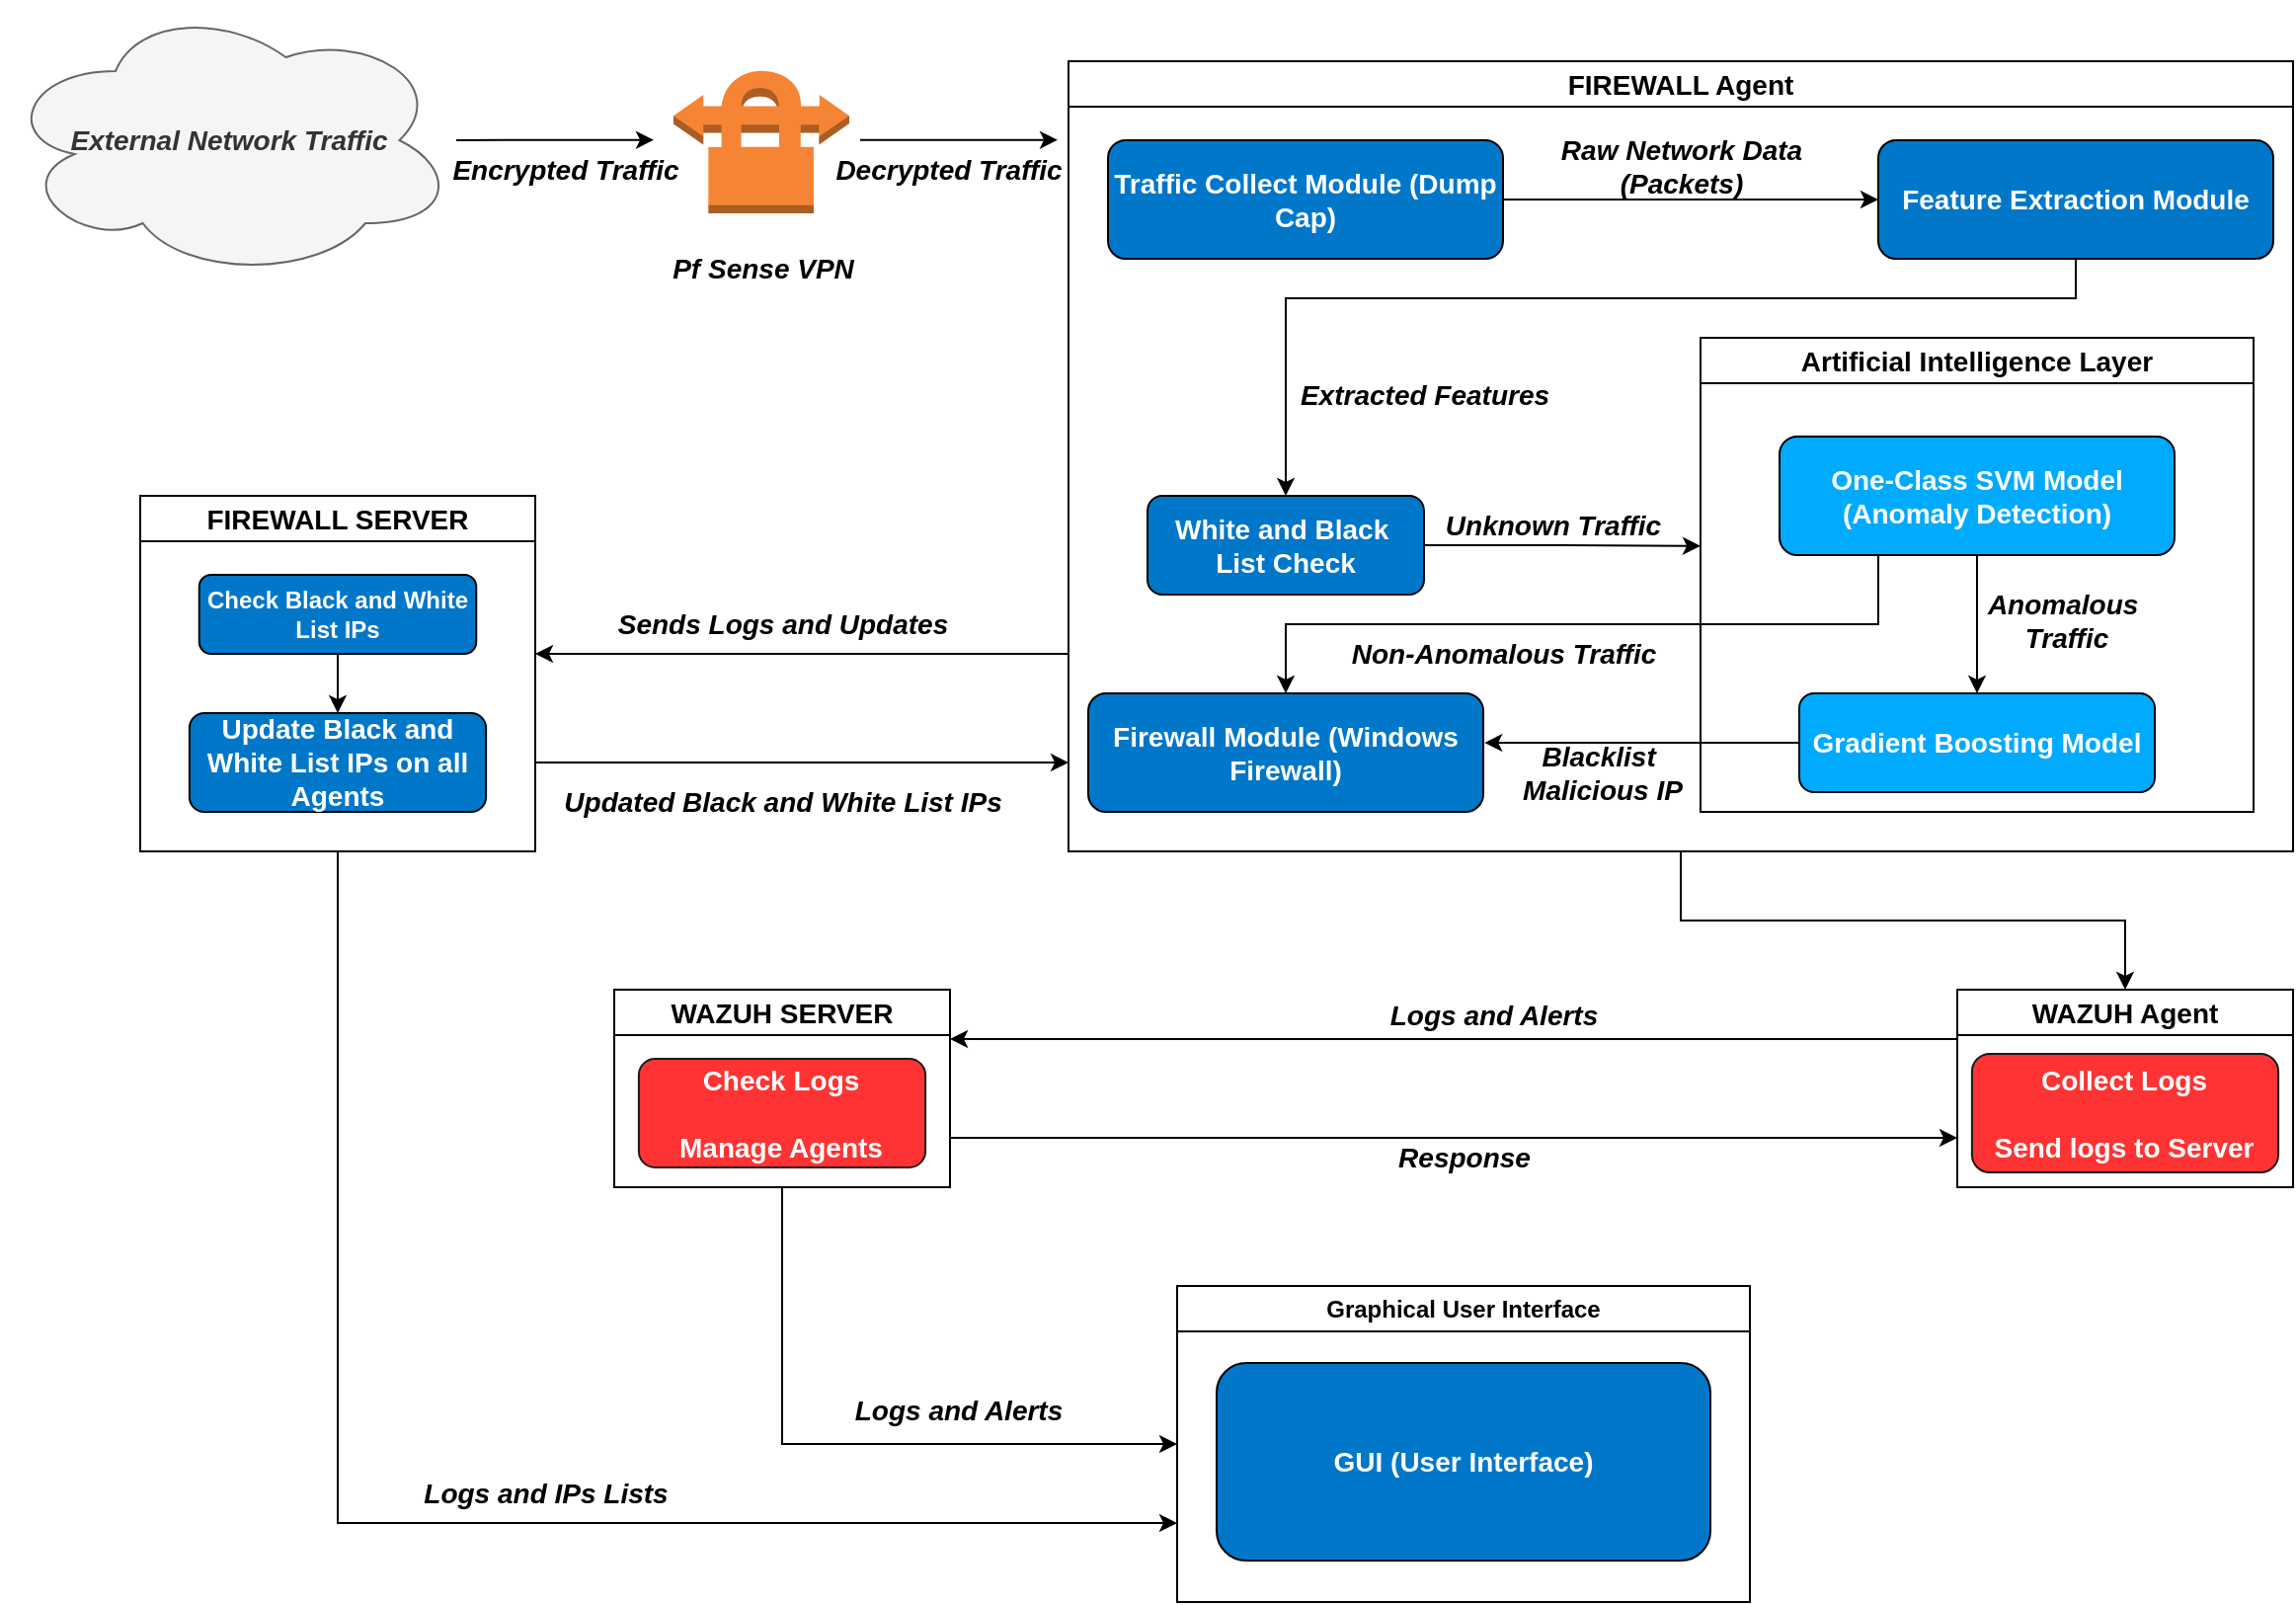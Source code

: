 <mxfile version="26.2.15">
  <diagram name="AI Firewall Architecture" id="Diagram123">
    <mxGraphModel dx="1303" dy="793" grid="1" gridSize="10" guides="1" tooltips="1" connect="1" arrows="1" fold="1" page="1" pageScale="1" pageWidth="827" pageHeight="1169" math="0" shadow="0">
      <root>
        <mxCell id="0" />
        <mxCell id="1" parent="0" />
        <mxCell id="ZCrj7sVBZ-Xa8Q-G66Wo-16" value="&lt;i&gt;&lt;b&gt;&lt;font style=&quot;font-size: 14px;&quot;&gt;External Network Traffic&lt;/font&gt;&lt;/b&gt;&lt;/i&gt;" style="ellipse;shape=cloud;whiteSpace=wrap;html=1;fillColor=#f5f5f5;fontColor=#333333;strokeColor=#666666;" parent="1" vertex="1">
          <mxGeometry x="20" y="370" width="230" height="140" as="geometry" />
        </mxCell>
        <mxCell id="ZCrj7sVBZ-Xa8Q-G66Wo-17" value="" style="outlineConnect=0;dashed=0;verticalLabelPosition=bottom;verticalAlign=top;align=center;html=1;shape=mxgraph.aws3.vpn_connection;fillColor=#F58534;gradientColor=none;" parent="1" vertex="1">
          <mxGeometry x="360" y="403" width="89" height="74" as="geometry" />
        </mxCell>
        <mxCell id="ZCrj7sVBZ-Xa8Q-G66Wo-18" value="&lt;b&gt;&lt;i&gt;&lt;font style=&quot;font-size: 14px;&quot;&gt;Pf Sense VPN&lt;/font&gt;&lt;/i&gt;&lt;/b&gt;" style="text;html=1;align=center;verticalAlign=middle;resizable=0;points=[];autosize=1;strokeColor=none;fillColor=none;" parent="1" vertex="1">
          <mxGeometry x="344.5" y="490" width="120" height="30" as="geometry" />
        </mxCell>
        <mxCell id="ZCrj7sVBZ-Xa8Q-G66Wo-51" style="edgeStyle=orthogonalEdgeStyle;rounded=0;orthogonalLoop=1;jettySize=auto;html=1;exitX=0;exitY=0.75;exitDx=0;exitDy=0;" parent="1" source="ZCrj7sVBZ-Xa8Q-G66Wo-24" edge="1">
          <mxGeometry relative="1" as="geometry">
            <mxPoint x="290" y="700" as="targetPoint" />
          </mxGeometry>
        </mxCell>
        <mxCell id="ZCrj7sVBZ-Xa8Q-G66Wo-66" style="edgeStyle=orthogonalEdgeStyle;rounded=0;orthogonalLoop=1;jettySize=auto;html=1;exitX=0.5;exitY=1;exitDx=0;exitDy=0;" parent="1" source="ZCrj7sVBZ-Xa8Q-G66Wo-24" target="ZCrj7sVBZ-Xa8Q-G66Wo-59" edge="1">
          <mxGeometry relative="1" as="geometry" />
        </mxCell>
        <mxCell id="ZCrj7sVBZ-Xa8Q-G66Wo-24" value="&lt;font style=&quot;font-size: 14px;&quot;&gt;FIREWALL Agent&lt;/font&gt;" style="swimlane;whiteSpace=wrap;html=1;" parent="1" vertex="1">
          <mxGeometry x="560" y="400" width="620" height="400" as="geometry" />
        </mxCell>
        <mxCell id="ZCrj7sVBZ-Xa8Q-G66Wo-38" style="edgeStyle=orthogonalEdgeStyle;rounded=0;orthogonalLoop=1;jettySize=auto;html=1;exitX=1;exitY=0.5;exitDx=0;exitDy=0;" parent="ZCrj7sVBZ-Xa8Q-G66Wo-24" source="ZCrj7sVBZ-Xa8Q-G66Wo-25" target="ZCrj7sVBZ-Xa8Q-G66Wo-26" edge="1">
          <mxGeometry relative="1" as="geometry" />
        </mxCell>
        <mxCell id="ZCrj7sVBZ-Xa8Q-G66Wo-25" value="&lt;font style=&quot;font-size: 14px;&quot;&gt;Traffic Collect Module (Dump Cap)&lt;/font&gt;" style="rounded=1;whiteSpace=wrap;html=1;fillColor=#0077c8;fontColor=#ffffff;fontStyle=1" parent="ZCrj7sVBZ-Xa8Q-G66Wo-24" vertex="1">
          <mxGeometry x="20" y="40" width="200" height="60" as="geometry" />
        </mxCell>
        <mxCell id="ZCrj7sVBZ-Xa8Q-G66Wo-39" style="edgeStyle=orthogonalEdgeStyle;rounded=0;orthogonalLoop=1;jettySize=auto;html=1;entryX=0.5;entryY=0;entryDx=0;entryDy=0;exitX=0.5;exitY=1;exitDx=0;exitDy=0;" parent="ZCrj7sVBZ-Xa8Q-G66Wo-24" source="ZCrj7sVBZ-Xa8Q-G66Wo-26" target="ZCrj7sVBZ-Xa8Q-G66Wo-27" edge="1">
          <mxGeometry relative="1" as="geometry">
            <mxPoint x="510" y="120" as="sourcePoint" />
            <Array as="points">
              <mxPoint x="510" y="120" />
              <mxPoint x="110" y="120" />
            </Array>
          </mxGeometry>
        </mxCell>
        <mxCell id="ZCrj7sVBZ-Xa8Q-G66Wo-26" value="&lt;font style=&quot;font-size: 14px;&quot;&gt;&lt;b&gt;Feature Extraction Module&lt;/b&gt;&lt;/font&gt;" style="rounded=1;whiteSpace=wrap;html=1;fillColor=#0077c8;fontColor=#ffffff;" parent="ZCrj7sVBZ-Xa8Q-G66Wo-24" vertex="1">
          <mxGeometry x="410" y="40" width="200" height="60" as="geometry" />
        </mxCell>
        <mxCell id="ZCrj7sVBZ-Xa8Q-G66Wo-37" style="edgeStyle=orthogonalEdgeStyle;rounded=0;orthogonalLoop=1;jettySize=auto;html=1;exitX=1;exitY=0.5;exitDx=0;exitDy=0;" parent="ZCrj7sVBZ-Xa8Q-G66Wo-24" source="ZCrj7sVBZ-Xa8Q-G66Wo-27" edge="1">
          <mxGeometry relative="1" as="geometry">
            <mxPoint x="320" y="245.429" as="targetPoint" />
          </mxGeometry>
        </mxCell>
        <mxCell id="ZCrj7sVBZ-Xa8Q-G66Wo-27" value="&lt;font style=&quot;font-size: 14px;&quot;&gt;White and Black&amp;nbsp; List Check&lt;/font&gt;" style="rounded=1;whiteSpace=wrap;html=1;fillColor=#0077c8;fontColor=#ffffff;fontStyle=1" parent="ZCrj7sVBZ-Xa8Q-G66Wo-24" vertex="1">
          <mxGeometry x="40" y="220" width="140" height="50" as="geometry" />
        </mxCell>
        <mxCell id="ZCrj7sVBZ-Xa8Q-G66Wo-33" value="&lt;font style=&quot;font-size: 14px;&quot;&gt;Artificial Intelligence Layer&lt;/font&gt;" style="swimlane;whiteSpace=wrap;html=1;" parent="ZCrj7sVBZ-Xa8Q-G66Wo-24" vertex="1">
          <mxGeometry x="320" y="140" width="280" height="240" as="geometry" />
        </mxCell>
        <mxCell id="ZCrj7sVBZ-Xa8Q-G66Wo-36" value="" style="edgeStyle=orthogonalEdgeStyle;rounded=0;orthogonalLoop=1;jettySize=auto;html=1;" parent="ZCrj7sVBZ-Xa8Q-G66Wo-33" source="ZCrj7sVBZ-Xa8Q-G66Wo-34" target="ZCrj7sVBZ-Xa8Q-G66Wo-35" edge="1">
          <mxGeometry relative="1" as="geometry" />
        </mxCell>
        <mxCell id="ZCrj7sVBZ-Xa8Q-G66Wo-34" value="&lt;font style=&quot;font-size: 14px;&quot;&gt;&lt;b&gt;One-Class SVM Model (Anomaly Detection)&lt;/b&gt;&lt;/font&gt;" style="rounded=1;whiteSpace=wrap;html=1;fillColor=#00aaff;fontColor=#ffffff;" parent="ZCrj7sVBZ-Xa8Q-G66Wo-33" vertex="1">
          <mxGeometry x="40" y="50" width="200" height="60" as="geometry" />
        </mxCell>
        <mxCell id="ZCrj7sVBZ-Xa8Q-G66Wo-35" value="&lt;font style=&quot;font-size: 14px;&quot;&gt;&lt;b&gt;Gradient Boosting Model&lt;/b&gt;&lt;/font&gt;" style="rounded=1;whiteSpace=wrap;html=1;fillColor=#00aaff;fontColor=#ffffff;" parent="ZCrj7sVBZ-Xa8Q-G66Wo-33" vertex="1">
          <mxGeometry x="50" y="180" width="180" height="50" as="geometry" />
        </mxCell>
        <mxCell id="6a-21TxaFdOpjpqnWU5y-7" value="&lt;font&gt;&lt;b&gt;&lt;i&gt;Anomalous&amp;nbsp;&lt;/i&gt;&lt;/b&gt;&lt;/font&gt;&lt;div&gt;&lt;font&gt;&lt;b&gt;&lt;i&gt;Traffic&lt;/i&gt;&lt;/b&gt;&lt;/font&gt;&lt;/div&gt;" style="text;html=1;align=center;verticalAlign=middle;resizable=0;points=[];autosize=1;strokeColor=none;fillColor=none;fontSize=14;" vertex="1" parent="ZCrj7sVBZ-Xa8Q-G66Wo-33">
          <mxGeometry x="135" y="118" width="100" height="50" as="geometry" />
        </mxCell>
        <mxCell id="ZCrj7sVBZ-Xa8Q-G66Wo-45" value="&lt;font style=&quot;font-size: 14px;&quot;&gt;Firewall Module (Windows Firewall)&lt;/font&gt;" style="rounded=1;whiteSpace=wrap;html=1;fillColor=#0077c8;fontColor=#ffffff;fontStyle=1" parent="ZCrj7sVBZ-Xa8Q-G66Wo-24" vertex="1">
          <mxGeometry x="10" y="320" width="200" height="60" as="geometry" />
        </mxCell>
        <mxCell id="6a-21TxaFdOpjpqnWU5y-3" value="&lt;b&gt;&lt;font&gt;Raw Network Data&lt;/font&gt;&lt;/b&gt;&lt;div&gt;&lt;b&gt;&lt;font&gt;(Packets)&lt;/font&gt;&lt;/b&gt;&lt;/div&gt;" style="text;html=1;align=center;verticalAlign=middle;resizable=0;points=[];autosize=1;strokeColor=none;fillColor=none;fontStyle=2;fontSize=14;" vertex="1" parent="ZCrj7sVBZ-Xa8Q-G66Wo-24">
          <mxGeometry x="235" y="28" width="150" height="50" as="geometry" />
        </mxCell>
        <mxCell id="6a-21TxaFdOpjpqnWU5y-4" value="&lt;b&gt;&lt;font&gt;Extracted Features&lt;/font&gt;&lt;/b&gt;" style="text;html=1;align=center;verticalAlign=middle;resizable=0;points=[];autosize=1;strokeColor=none;fillColor=none;fontStyle=2;fontSize=14;" vertex="1" parent="ZCrj7sVBZ-Xa8Q-G66Wo-24">
          <mxGeometry x="105" y="154" width="150" height="30" as="geometry" />
        </mxCell>
        <mxCell id="6a-21TxaFdOpjpqnWU5y-5" value="&lt;b&gt;&lt;font&gt;Unknown Traffic&lt;/font&gt;&lt;/b&gt;" style="text;html=1;align=center;verticalAlign=middle;resizable=0;points=[];autosize=1;strokeColor=none;fillColor=none;fontStyle=2;fontSize=14;" vertex="1" parent="ZCrj7sVBZ-Xa8Q-G66Wo-24">
          <mxGeometry x="180" y="220" width="130" height="30" as="geometry" />
        </mxCell>
        <mxCell id="6a-21TxaFdOpjpqnWU5y-8" style="edgeStyle=orthogonalEdgeStyle;rounded=0;orthogonalLoop=1;jettySize=auto;html=1;exitX=0;exitY=0.5;exitDx=0;exitDy=0;entryX=1.003;entryY=0.417;entryDx=0;entryDy=0;entryPerimeter=0;" edge="1" parent="ZCrj7sVBZ-Xa8Q-G66Wo-24" source="ZCrj7sVBZ-Xa8Q-G66Wo-35" target="ZCrj7sVBZ-Xa8Q-G66Wo-45">
          <mxGeometry relative="1" as="geometry" />
        </mxCell>
        <mxCell id="6a-21TxaFdOpjpqnWU5y-9" value="&lt;b&gt;&lt;font&gt;&lt;i&gt;Blacklist&amp;nbsp;&lt;/i&gt;&lt;/font&gt;&lt;/b&gt;&lt;div&gt;&lt;b&gt;&lt;font&gt;&lt;i&gt;Malicious&amp;nbsp;&lt;/i&gt;&lt;/font&gt;&lt;/b&gt;&lt;b style=&quot;background-color: transparent; color: light-dark(rgb(0, 0, 0), rgb(255, 255, 255));&quot;&gt;&lt;i&gt;IP&lt;/i&gt;&lt;/b&gt;&lt;/div&gt;" style="text;html=1;align=center;verticalAlign=middle;resizable=0;points=[];autosize=1;strokeColor=none;fillColor=none;fontSize=14;" vertex="1" parent="ZCrj7sVBZ-Xa8Q-G66Wo-24">
          <mxGeometry x="220" y="335" width="100" height="50" as="geometry" />
        </mxCell>
        <mxCell id="6a-21TxaFdOpjpqnWU5y-11" style="edgeStyle=orthogonalEdgeStyle;rounded=0;orthogonalLoop=1;jettySize=auto;html=1;exitX=0.25;exitY=1;exitDx=0;exitDy=0;entryX=0.5;entryY=0;entryDx=0;entryDy=0;" edge="1" parent="ZCrj7sVBZ-Xa8Q-G66Wo-24" source="ZCrj7sVBZ-Xa8Q-G66Wo-34" target="ZCrj7sVBZ-Xa8Q-G66Wo-45">
          <mxGeometry relative="1" as="geometry" />
        </mxCell>
        <mxCell id="6a-21TxaFdOpjpqnWU5y-12" value="&lt;font&gt;&lt;b&gt;&lt;i&gt;Non-Anomalous&amp;nbsp;&lt;/i&gt;&lt;/b&gt;&lt;/font&gt;&lt;b style=&quot;background-color: transparent; color: light-dark(rgb(0, 0, 0), rgb(255, 255, 255));&quot;&gt;&lt;i&gt;Traffic&lt;/i&gt;&lt;/b&gt;" style="text;html=1;align=center;verticalAlign=middle;resizable=0;points=[];autosize=1;strokeColor=none;fillColor=none;fontSize=14;" vertex="1" parent="ZCrj7sVBZ-Xa8Q-G66Wo-24">
          <mxGeometry x="130" y="285" width="180" height="30" as="geometry" />
        </mxCell>
        <mxCell id="ZCrj7sVBZ-Xa8Q-G66Wo-40" value="" style="edgeStyle=none;orthogonalLoop=1;jettySize=auto;html=1;rounded=0;" parent="1" edge="1">
          <mxGeometry width="100" relative="1" as="geometry">
            <mxPoint x="454.5" y="439.83" as="sourcePoint" />
            <mxPoint x="554.5" y="439.83" as="targetPoint" />
            <Array as="points" />
          </mxGeometry>
        </mxCell>
        <mxCell id="ZCrj7sVBZ-Xa8Q-G66Wo-41" value="" style="edgeStyle=none;orthogonalLoop=1;jettySize=auto;html=1;rounded=0;" parent="1" source="ZCrj7sVBZ-Xa8Q-G66Wo-16" edge="1">
          <mxGeometry width="100" relative="1" as="geometry">
            <mxPoint x="270" y="439.83" as="sourcePoint" />
            <mxPoint x="350" y="439.83" as="targetPoint" />
            <Array as="points">
              <mxPoint x="310" y="439.83" />
            </Array>
          </mxGeometry>
        </mxCell>
        <mxCell id="ZCrj7sVBZ-Xa8Q-G66Wo-52" style="edgeStyle=orthogonalEdgeStyle;rounded=0;orthogonalLoop=1;jettySize=auto;html=1;exitX=1;exitY=0.75;exitDx=0;exitDy=0;" parent="1" source="ZCrj7sVBZ-Xa8Q-G66Wo-43" edge="1">
          <mxGeometry relative="1" as="geometry">
            <mxPoint x="560" y="755" as="targetPoint" />
          </mxGeometry>
        </mxCell>
        <mxCell id="ZCrj7sVBZ-Xa8Q-G66Wo-69" style="edgeStyle=orthogonalEdgeStyle;rounded=0;orthogonalLoop=1;jettySize=auto;html=1;exitX=0.5;exitY=1;exitDx=0;exitDy=0;entryX=0;entryY=0.75;entryDx=0;entryDy=0;" parent="1" source="ZCrj7sVBZ-Xa8Q-G66Wo-43" target="ZCrj7sVBZ-Xa8Q-G66Wo-67" edge="1">
          <mxGeometry relative="1" as="geometry" />
        </mxCell>
        <mxCell id="ZCrj7sVBZ-Xa8Q-G66Wo-43" value="&lt;font style=&quot;font-size: 14px;&quot;&gt;FIREWALL SERVER&lt;/font&gt;" style="swimlane;whiteSpace=wrap;html=1;startSize=23;" parent="1" vertex="1">
          <mxGeometry x="90" y="620" width="200" height="180" as="geometry" />
        </mxCell>
        <mxCell id="ZCrj7sVBZ-Xa8Q-G66Wo-50" style="edgeStyle=orthogonalEdgeStyle;rounded=0;orthogonalLoop=1;jettySize=auto;html=1;exitX=0.5;exitY=1;exitDx=0;exitDy=0;entryX=0.5;entryY=0;entryDx=0;entryDy=0;" parent="ZCrj7sVBZ-Xa8Q-G66Wo-43" source="ZCrj7sVBZ-Xa8Q-G66Wo-48" target="ZCrj7sVBZ-Xa8Q-G66Wo-49" edge="1">
          <mxGeometry relative="1" as="geometry" />
        </mxCell>
        <mxCell id="ZCrj7sVBZ-Xa8Q-G66Wo-48" value="Check Black and White List IPs" style="rounded=1;whiteSpace=wrap;html=1;fillColor=#0077c8;fontColor=#ffffff;fontStyle=1" parent="ZCrj7sVBZ-Xa8Q-G66Wo-43" vertex="1">
          <mxGeometry x="29.88" y="40" width="140.25" height="40" as="geometry" />
        </mxCell>
        <mxCell id="ZCrj7sVBZ-Xa8Q-G66Wo-49" value="&lt;font style=&quot;font-size: 14px;&quot;&gt;Update Black and White List IPs on all Agents&lt;/font&gt;" style="rounded=1;whiteSpace=wrap;html=1;fillColor=#0077c8;fontColor=#ffffff;fontStyle=1" parent="ZCrj7sVBZ-Xa8Q-G66Wo-43" vertex="1">
          <mxGeometry x="24.94" y="110" width="150.12" height="50" as="geometry" />
        </mxCell>
        <mxCell id="ZCrj7sVBZ-Xa8Q-G66Wo-64" style="edgeStyle=orthogonalEdgeStyle;rounded=0;orthogonalLoop=1;jettySize=auto;html=1;exitX=1;exitY=0.75;exitDx=0;exitDy=0;entryX=0;entryY=0.75;entryDx=0;entryDy=0;" parent="1" source="ZCrj7sVBZ-Xa8Q-G66Wo-55" target="ZCrj7sVBZ-Xa8Q-G66Wo-59" edge="1">
          <mxGeometry relative="1" as="geometry" />
        </mxCell>
        <mxCell id="ZCrj7sVBZ-Xa8Q-G66Wo-70" style="edgeStyle=orthogonalEdgeStyle;rounded=0;orthogonalLoop=1;jettySize=auto;html=1;exitX=0.5;exitY=1;exitDx=0;exitDy=0;entryX=0;entryY=0.5;entryDx=0;entryDy=0;" parent="1" source="ZCrj7sVBZ-Xa8Q-G66Wo-55" target="ZCrj7sVBZ-Xa8Q-G66Wo-67" edge="1">
          <mxGeometry relative="1" as="geometry" />
        </mxCell>
        <mxCell id="ZCrj7sVBZ-Xa8Q-G66Wo-55" value="&lt;font style=&quot;font-size: 14px;&quot;&gt;WAZUH SERVER&lt;/font&gt;" style="swimlane;whiteSpace=wrap;html=1;startSize=23;" parent="1" vertex="1">
          <mxGeometry x="330" y="870" width="170" height="100" as="geometry" />
        </mxCell>
        <mxCell id="ZCrj7sVBZ-Xa8Q-G66Wo-58" value="&lt;font style=&quot;color: rgb(255, 255, 255); font-size: 14px;&quot;&gt;Check Logs&lt;/font&gt;&lt;div&gt;&lt;font style=&quot;color: rgb(255, 255, 255); font-size: 14px;&quot;&gt;&lt;br&gt;&lt;/font&gt;&lt;div&gt;&lt;font style=&quot;color: rgb(255, 255, 255); font-size: 14px;&quot;&gt;Manage Agents&lt;/font&gt;&lt;/div&gt;&lt;/div&gt;" style="rounded=1;whiteSpace=wrap;html=1;fillColor=#FF3333;strokeColor=#1A1A1A;fontStyle=1" parent="ZCrj7sVBZ-Xa8Q-G66Wo-55" vertex="1">
          <mxGeometry x="12.44" y="35" width="145.13" height="55" as="geometry" />
        </mxCell>
        <mxCell id="ZCrj7sVBZ-Xa8Q-G66Wo-63" style="edgeStyle=orthogonalEdgeStyle;rounded=0;orthogonalLoop=1;jettySize=auto;html=1;exitX=0;exitY=0.25;exitDx=0;exitDy=0;entryX=1;entryY=0.25;entryDx=0;entryDy=0;" parent="1" source="ZCrj7sVBZ-Xa8Q-G66Wo-59" target="ZCrj7sVBZ-Xa8Q-G66Wo-55" edge="1">
          <mxGeometry relative="1" as="geometry" />
        </mxCell>
        <mxCell id="ZCrj7sVBZ-Xa8Q-G66Wo-59" value="&lt;font style=&quot;font-size: 14px;&quot;&gt;WAZUH Agent&lt;/font&gt;" style="swimlane;whiteSpace=wrap;html=1;startSize=23;" parent="1" vertex="1">
          <mxGeometry x="1010" y="870" width="170" height="100" as="geometry" />
        </mxCell>
        <mxCell id="ZCrj7sVBZ-Xa8Q-G66Wo-60" value="&lt;font style=&quot;font-size: 14px;&quot;&gt;Collect Logs&lt;/font&gt;&lt;div&gt;&lt;font style=&quot;font-size: 14px;&quot;&gt;&lt;br&gt;&lt;/font&gt;&lt;div&gt;&lt;font style=&quot;font-size: 14px;&quot;&gt;Send logs to Server&lt;/font&gt;&lt;/div&gt;&lt;/div&gt;" style="rounded=1;whiteSpace=wrap;html=1;fillColor=#FF3333;fontColor=#ffffff;strokeColor=#1A1A1A;fontStyle=1" parent="ZCrj7sVBZ-Xa8Q-G66Wo-59" vertex="1">
          <mxGeometry x="7.44" y="32.5" width="155.12" height="60" as="geometry" />
        </mxCell>
        <mxCell id="ZCrj7sVBZ-Xa8Q-G66Wo-67" value="Graphical User Interface" style="swimlane;whiteSpace=wrap;html=1;" parent="1" vertex="1">
          <mxGeometry x="615" y="1020" width="290" height="160" as="geometry" />
        </mxCell>
        <mxCell id="ZCrj7sVBZ-Xa8Q-G66Wo-68" value="&lt;font style=&quot;font-size: 14px;&quot;&gt;GUI (User Interface)&lt;/font&gt;" style="rounded=1;whiteSpace=wrap;html=1;fillColor=#0077c8;fontColor=#ffffff;fontStyle=1" parent="ZCrj7sVBZ-Xa8Q-G66Wo-67" vertex="1">
          <mxGeometry x="20" y="39" width="250" height="100" as="geometry" />
        </mxCell>
        <mxCell id="6a-21TxaFdOpjpqnWU5y-1" value="&lt;span&gt;&lt;b&gt;Encrypted Traffic&lt;/b&gt;&lt;/span&gt;" style="text;html=1;align=center;verticalAlign=middle;resizable=0;points=[];autosize=1;strokeColor=none;fillColor=none;fontSize=14;fontStyle=2" vertex="1" parent="1">
          <mxGeometry x="235" y="440" width="140" height="30" as="geometry" />
        </mxCell>
        <mxCell id="6a-21TxaFdOpjpqnWU5y-2" value="&lt;span&gt;&lt;b&gt;Decrypted Traffic&lt;/b&gt;&lt;/span&gt;" style="text;html=1;align=center;verticalAlign=middle;resizable=0;points=[];autosize=1;strokeColor=none;fillColor=none;fontSize=14;fontStyle=2" vertex="1" parent="1">
          <mxGeometry x="429" y="440" width="140" height="30" as="geometry" />
        </mxCell>
        <mxCell id="6a-21TxaFdOpjpqnWU5y-13" value="&lt;b&gt;&lt;i&gt;&lt;font&gt;Sends Logs and Updates&lt;/font&gt;&lt;/i&gt;&lt;/b&gt;" style="text;html=1;align=center;verticalAlign=middle;resizable=0;points=[];autosize=1;strokeColor=none;fillColor=none;fontSize=14;" vertex="1" parent="1">
          <mxGeometry x="320" y="670" width="190" height="30" as="geometry" />
        </mxCell>
        <mxCell id="6a-21TxaFdOpjpqnWU5y-14" value="&lt;font&gt;&lt;b&gt;&lt;i&gt;Updated Black and White List IPs&lt;/i&gt;&lt;/b&gt;&lt;/font&gt;" style="text;html=1;align=center;verticalAlign=middle;resizable=0;points=[];autosize=1;strokeColor=none;fillColor=none;fontSize=14;" vertex="1" parent="1">
          <mxGeometry x="290" y="760" width="250" height="30" as="geometry" />
        </mxCell>
        <mxCell id="6a-21TxaFdOpjpqnWU5y-16" value="&lt;font&gt;&lt;i&gt;&lt;b&gt;Logs and IPs Lists&lt;/b&gt;&lt;/i&gt;&lt;/font&gt;" style="text;html=1;align=center;verticalAlign=middle;resizable=0;points=[];autosize=1;strokeColor=none;fillColor=none;fontSize=14;" vertex="1" parent="1">
          <mxGeometry x="219.5" y="1110" width="150" height="30" as="geometry" />
        </mxCell>
        <mxCell id="6a-21TxaFdOpjpqnWU5y-17" value="&lt;b&gt;&lt;i&gt;&lt;font&gt;Logs and Alerts&lt;/font&gt;&lt;/i&gt;&lt;/b&gt;" style="text;html=1;align=center;verticalAlign=middle;resizable=0;points=[];autosize=1;strokeColor=none;fillColor=none;fontSize=14;" vertex="1" parent="1">
          <mxGeometry x="439" y="1068" width="130" height="30" as="geometry" />
        </mxCell>
        <mxCell id="6a-21TxaFdOpjpqnWU5y-18" value="&lt;b&gt;&lt;i&gt;&lt;font&gt;Logs and Alerts&lt;/font&gt;&lt;/i&gt;&lt;/b&gt;" style="text;html=1;align=center;verticalAlign=middle;resizable=0;points=[];autosize=1;strokeColor=none;fillColor=none;fontSize=14;" vertex="1" parent="1">
          <mxGeometry x="710" y="868" width="130" height="30" as="geometry" />
        </mxCell>
        <mxCell id="6a-21TxaFdOpjpqnWU5y-19" value="&lt;b&gt;&lt;i&gt;&lt;font&gt;Response&lt;/font&gt;&lt;/i&gt;&lt;/b&gt;" style="text;html=1;align=center;verticalAlign=middle;resizable=0;points=[];autosize=1;strokeColor=none;fillColor=none;fontSize=14;" vertex="1" parent="1">
          <mxGeometry x="715" y="940" width="90" height="30" as="geometry" />
        </mxCell>
      </root>
    </mxGraphModel>
  </diagram>
</mxfile>
